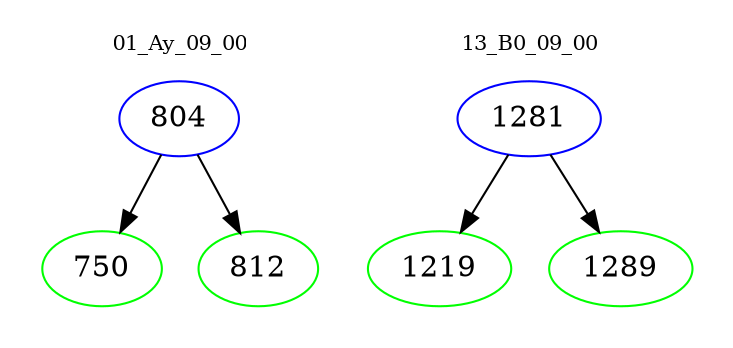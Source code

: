 digraph{
subgraph cluster_0 {
color = white
label = "01_Ay_09_00";
fontsize=10;
T0_804 [label="804", color="blue"]
T0_804 -> T0_750 [color="black"]
T0_750 [label="750", color="green"]
T0_804 -> T0_812 [color="black"]
T0_812 [label="812", color="green"]
}
subgraph cluster_1 {
color = white
label = "13_B0_09_00";
fontsize=10;
T1_1281 [label="1281", color="blue"]
T1_1281 -> T1_1219 [color="black"]
T1_1219 [label="1219", color="green"]
T1_1281 -> T1_1289 [color="black"]
T1_1289 [label="1289", color="green"]
}
}
